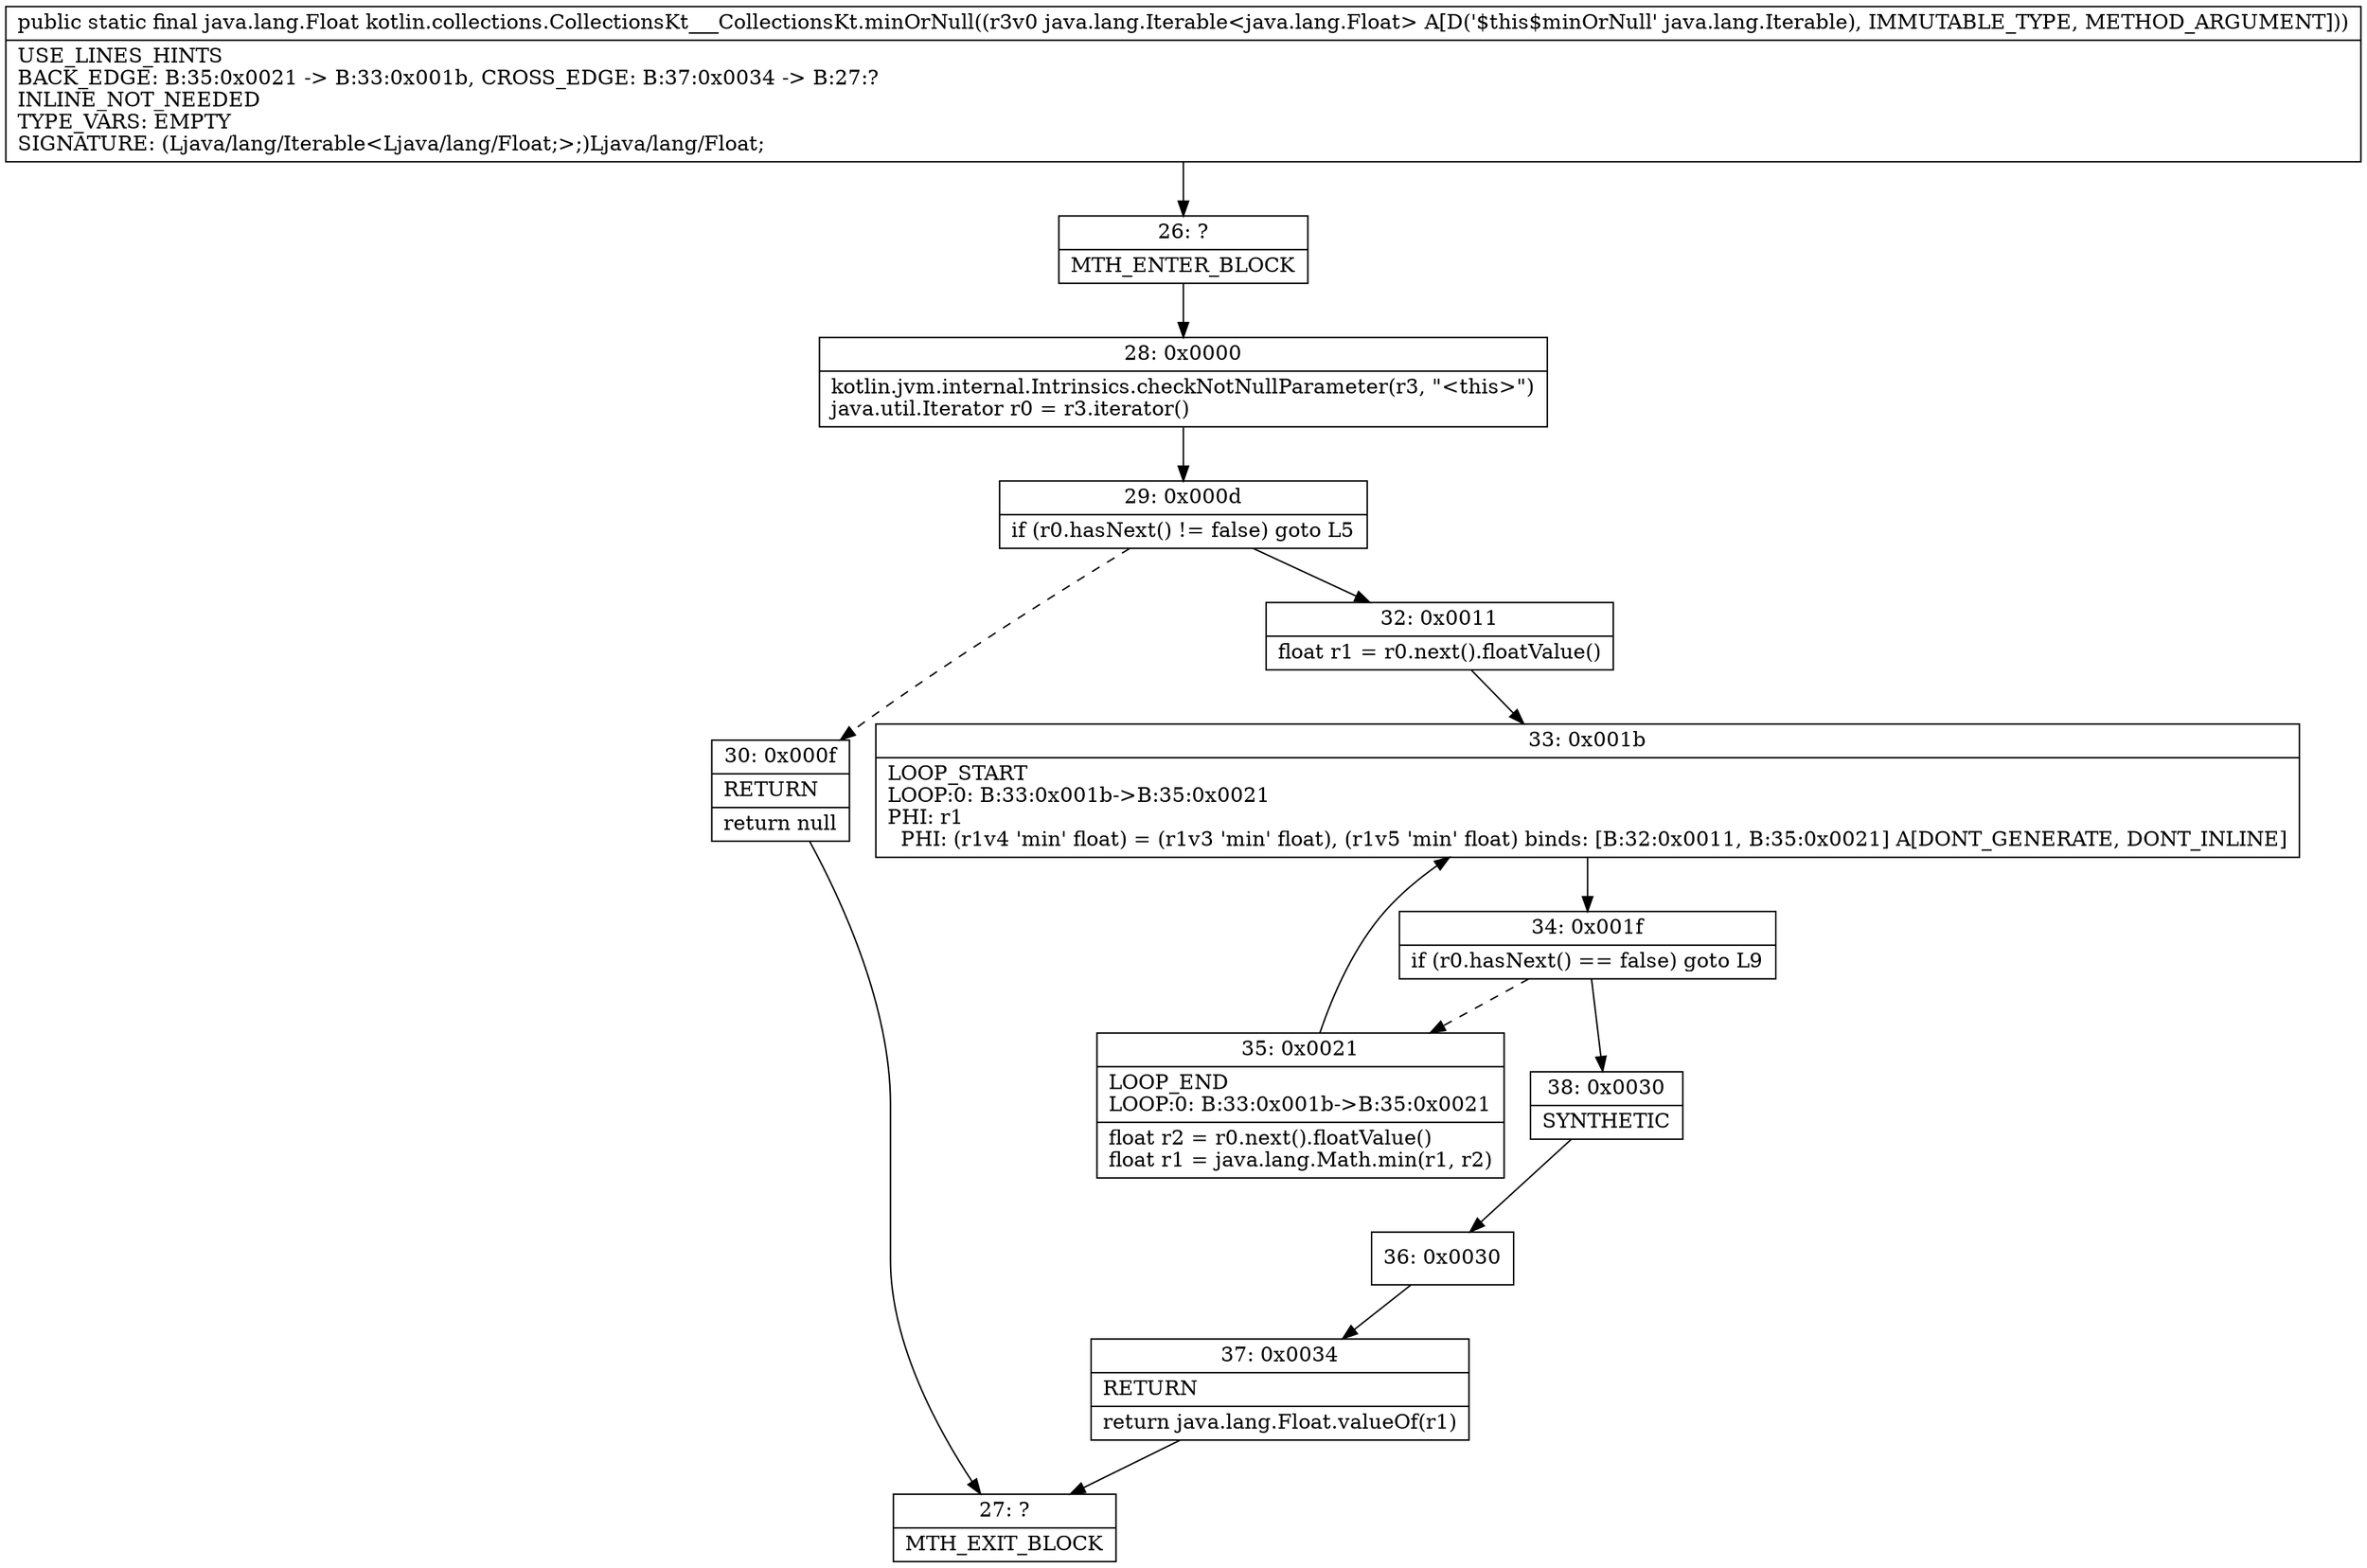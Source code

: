 digraph "CFG forkotlin.collections.CollectionsKt___CollectionsKt.minOrNull(Ljava\/lang\/Iterable;)Ljava\/lang\/Float;" {
Node_26 [shape=record,label="{26\:\ ?|MTH_ENTER_BLOCK\l}"];
Node_28 [shape=record,label="{28\:\ 0x0000|kotlin.jvm.internal.Intrinsics.checkNotNullParameter(r3, \"\<this\>\")\ljava.util.Iterator r0 = r3.iterator()\l}"];
Node_29 [shape=record,label="{29\:\ 0x000d|if (r0.hasNext() != false) goto L5\l}"];
Node_30 [shape=record,label="{30\:\ 0x000f|RETURN\l|return null\l}"];
Node_27 [shape=record,label="{27\:\ ?|MTH_EXIT_BLOCK\l}"];
Node_32 [shape=record,label="{32\:\ 0x0011|float r1 = r0.next().floatValue()\l}"];
Node_33 [shape=record,label="{33\:\ 0x001b|LOOP_START\lLOOP:0: B:33:0x001b\-\>B:35:0x0021\lPHI: r1 \l  PHI: (r1v4 'min' float) = (r1v3 'min' float), (r1v5 'min' float) binds: [B:32:0x0011, B:35:0x0021] A[DONT_GENERATE, DONT_INLINE]\l}"];
Node_34 [shape=record,label="{34\:\ 0x001f|if (r0.hasNext() == false) goto L9\l}"];
Node_35 [shape=record,label="{35\:\ 0x0021|LOOP_END\lLOOP:0: B:33:0x001b\-\>B:35:0x0021\l|float r2 = r0.next().floatValue()\lfloat r1 = java.lang.Math.min(r1, r2)\l}"];
Node_38 [shape=record,label="{38\:\ 0x0030|SYNTHETIC\l}"];
Node_36 [shape=record,label="{36\:\ 0x0030}"];
Node_37 [shape=record,label="{37\:\ 0x0034|RETURN\l|return java.lang.Float.valueOf(r1)\l}"];
MethodNode[shape=record,label="{public static final java.lang.Float kotlin.collections.CollectionsKt___CollectionsKt.minOrNull((r3v0 java.lang.Iterable\<java.lang.Float\> A[D('$this$minOrNull' java.lang.Iterable), IMMUTABLE_TYPE, METHOD_ARGUMENT]))  | USE_LINES_HINTS\lBACK_EDGE: B:35:0x0021 \-\> B:33:0x001b, CROSS_EDGE: B:37:0x0034 \-\> B:27:?\lINLINE_NOT_NEEDED\lTYPE_VARS: EMPTY\lSIGNATURE: (Ljava\/lang\/Iterable\<Ljava\/lang\/Float;\>;)Ljava\/lang\/Float;\l}"];
MethodNode -> Node_26;Node_26 -> Node_28;
Node_28 -> Node_29;
Node_29 -> Node_30[style=dashed];
Node_29 -> Node_32;
Node_30 -> Node_27;
Node_32 -> Node_33;
Node_33 -> Node_34;
Node_34 -> Node_35[style=dashed];
Node_34 -> Node_38;
Node_35 -> Node_33;
Node_38 -> Node_36;
Node_36 -> Node_37;
Node_37 -> Node_27;
}

